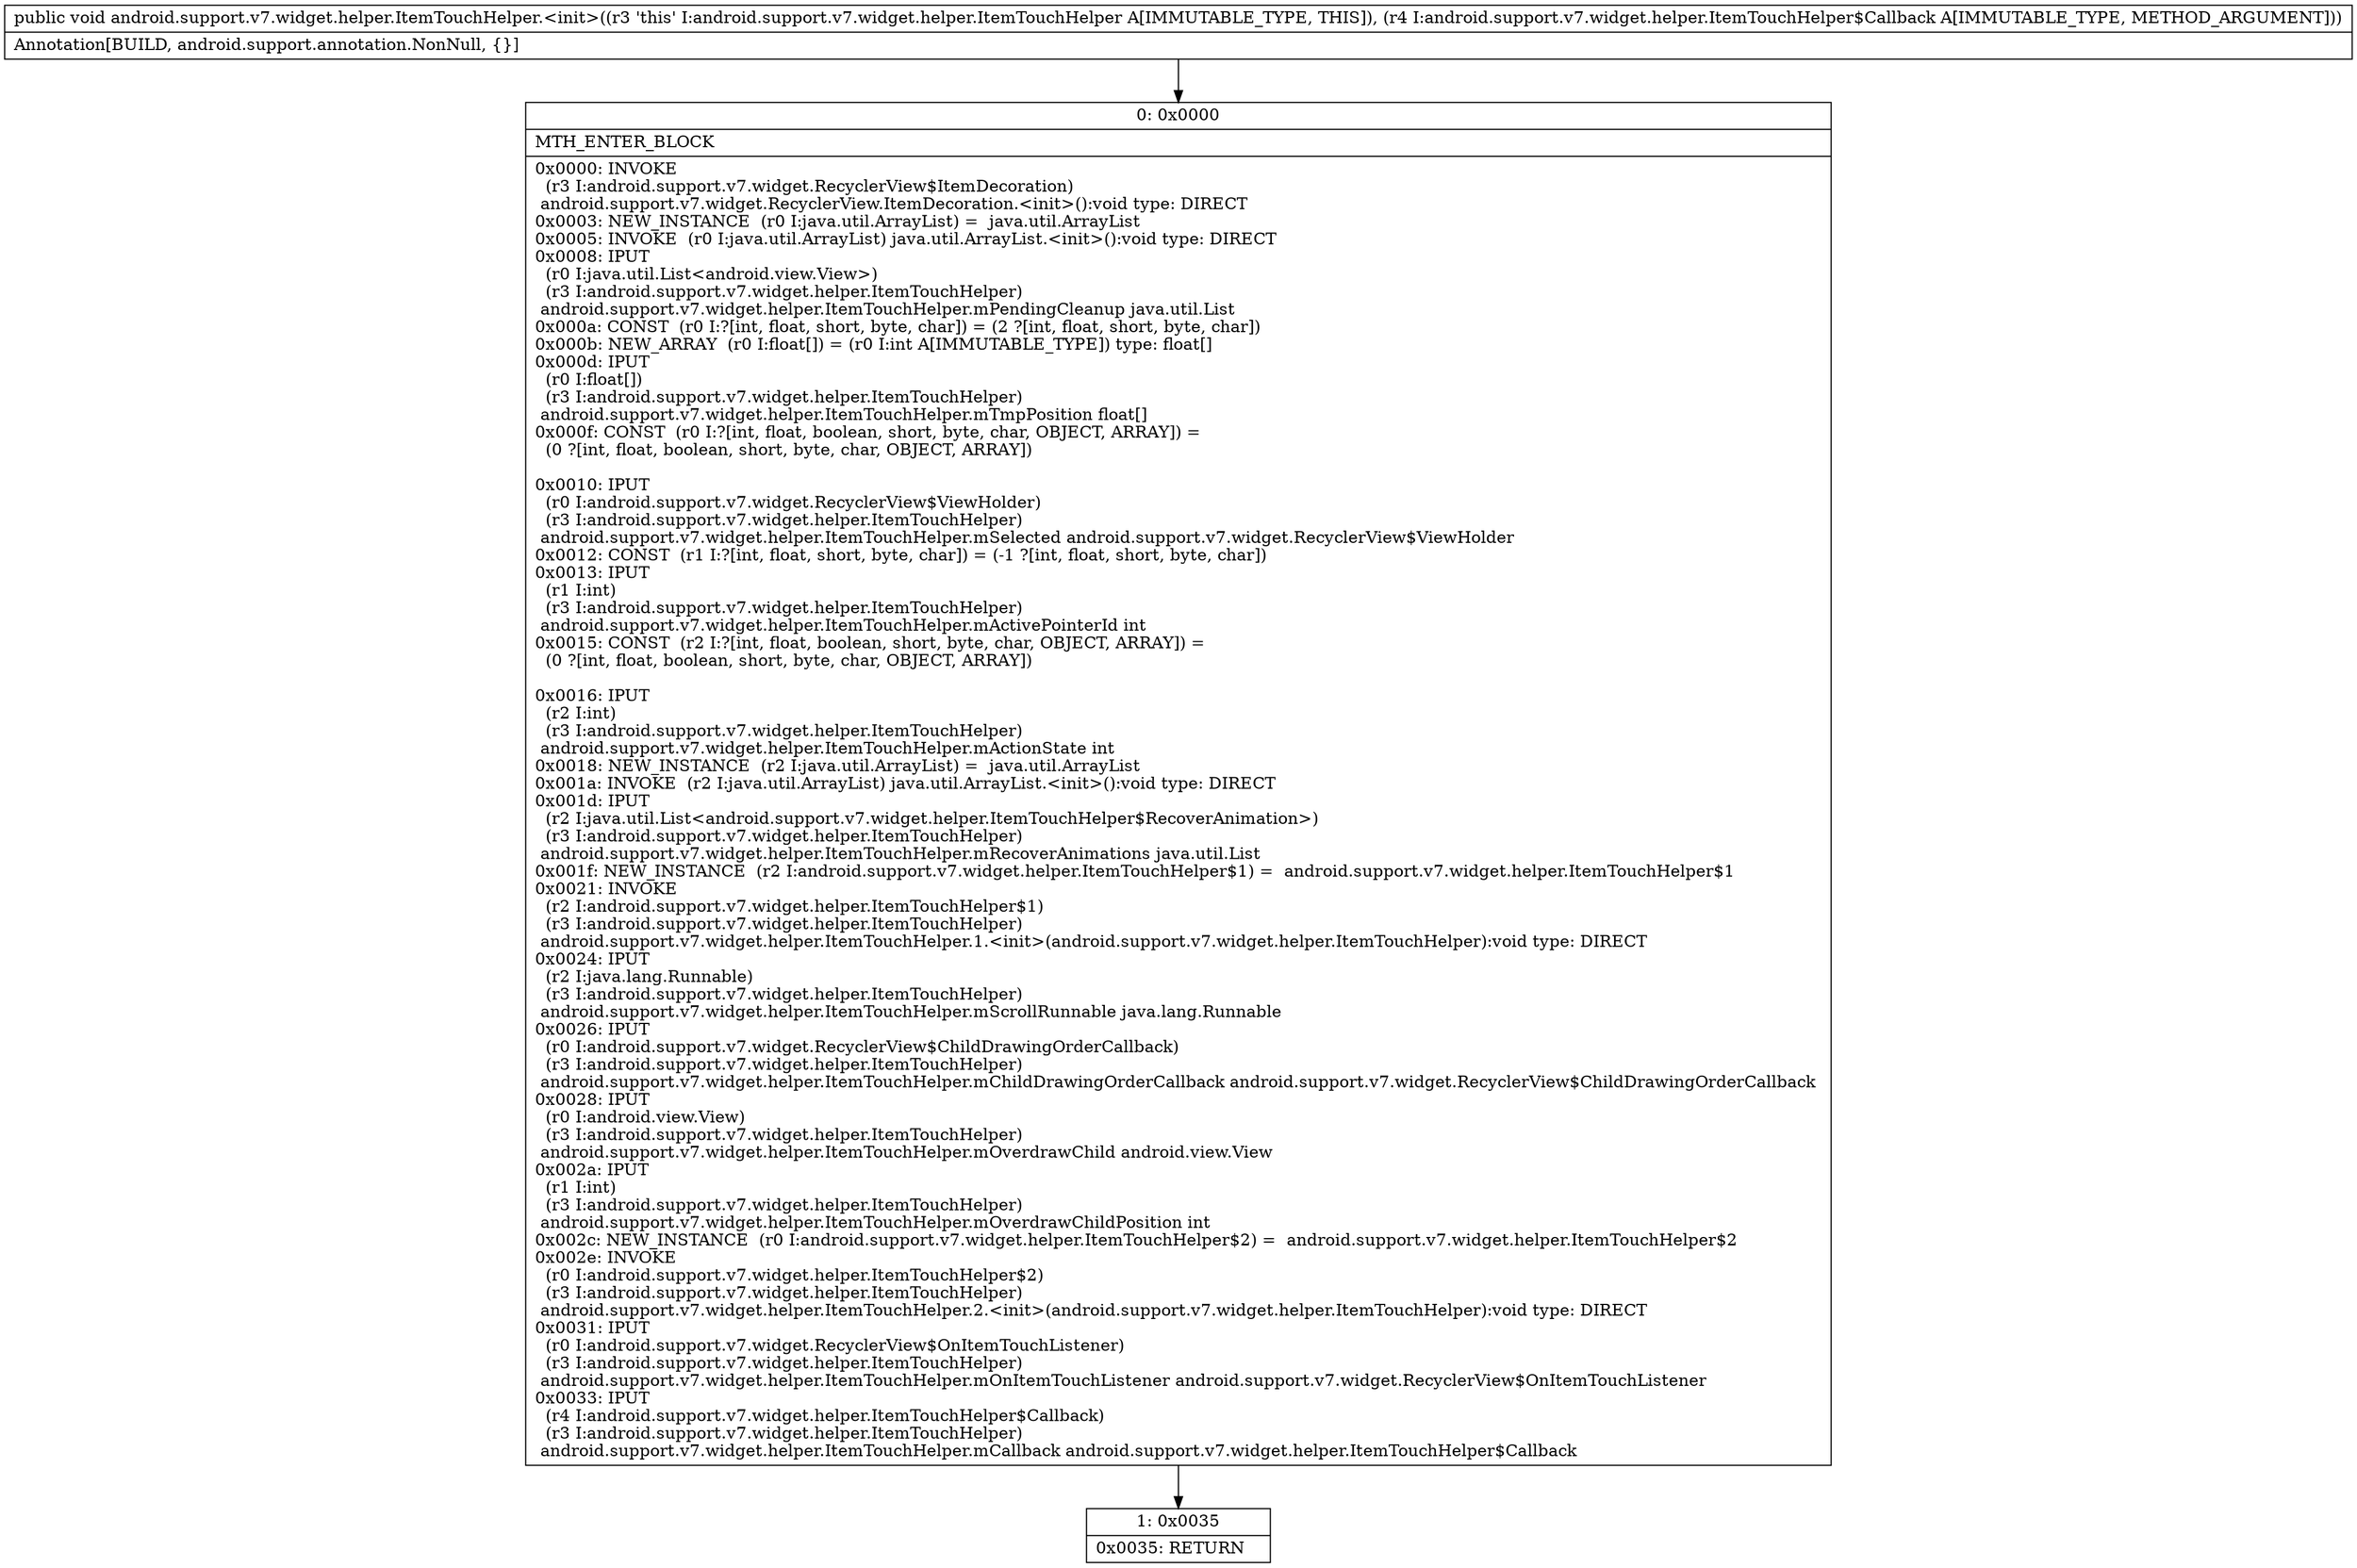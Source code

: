digraph "CFG forandroid.support.v7.widget.helper.ItemTouchHelper.\<init\>(Landroid\/support\/v7\/widget\/helper\/ItemTouchHelper$Callback;)V" {
Node_0 [shape=record,label="{0\:\ 0x0000|MTH_ENTER_BLOCK\l|0x0000: INVOKE  \l  (r3 I:android.support.v7.widget.RecyclerView$ItemDecoration)\l android.support.v7.widget.RecyclerView.ItemDecoration.\<init\>():void type: DIRECT \l0x0003: NEW_INSTANCE  (r0 I:java.util.ArrayList) =  java.util.ArrayList \l0x0005: INVOKE  (r0 I:java.util.ArrayList) java.util.ArrayList.\<init\>():void type: DIRECT \l0x0008: IPUT  \l  (r0 I:java.util.List\<android.view.View\>)\l  (r3 I:android.support.v7.widget.helper.ItemTouchHelper)\l android.support.v7.widget.helper.ItemTouchHelper.mPendingCleanup java.util.List \l0x000a: CONST  (r0 I:?[int, float, short, byte, char]) = (2 ?[int, float, short, byte, char]) \l0x000b: NEW_ARRAY  (r0 I:float[]) = (r0 I:int A[IMMUTABLE_TYPE]) type: float[] \l0x000d: IPUT  \l  (r0 I:float[])\l  (r3 I:android.support.v7.widget.helper.ItemTouchHelper)\l android.support.v7.widget.helper.ItemTouchHelper.mTmpPosition float[] \l0x000f: CONST  (r0 I:?[int, float, boolean, short, byte, char, OBJECT, ARRAY]) = \l  (0 ?[int, float, boolean, short, byte, char, OBJECT, ARRAY])\l \l0x0010: IPUT  \l  (r0 I:android.support.v7.widget.RecyclerView$ViewHolder)\l  (r3 I:android.support.v7.widget.helper.ItemTouchHelper)\l android.support.v7.widget.helper.ItemTouchHelper.mSelected android.support.v7.widget.RecyclerView$ViewHolder \l0x0012: CONST  (r1 I:?[int, float, short, byte, char]) = (\-1 ?[int, float, short, byte, char]) \l0x0013: IPUT  \l  (r1 I:int)\l  (r3 I:android.support.v7.widget.helper.ItemTouchHelper)\l android.support.v7.widget.helper.ItemTouchHelper.mActivePointerId int \l0x0015: CONST  (r2 I:?[int, float, boolean, short, byte, char, OBJECT, ARRAY]) = \l  (0 ?[int, float, boolean, short, byte, char, OBJECT, ARRAY])\l \l0x0016: IPUT  \l  (r2 I:int)\l  (r3 I:android.support.v7.widget.helper.ItemTouchHelper)\l android.support.v7.widget.helper.ItemTouchHelper.mActionState int \l0x0018: NEW_INSTANCE  (r2 I:java.util.ArrayList) =  java.util.ArrayList \l0x001a: INVOKE  (r2 I:java.util.ArrayList) java.util.ArrayList.\<init\>():void type: DIRECT \l0x001d: IPUT  \l  (r2 I:java.util.List\<android.support.v7.widget.helper.ItemTouchHelper$RecoverAnimation\>)\l  (r3 I:android.support.v7.widget.helper.ItemTouchHelper)\l android.support.v7.widget.helper.ItemTouchHelper.mRecoverAnimations java.util.List \l0x001f: NEW_INSTANCE  (r2 I:android.support.v7.widget.helper.ItemTouchHelper$1) =  android.support.v7.widget.helper.ItemTouchHelper$1 \l0x0021: INVOKE  \l  (r2 I:android.support.v7.widget.helper.ItemTouchHelper$1)\l  (r3 I:android.support.v7.widget.helper.ItemTouchHelper)\l android.support.v7.widget.helper.ItemTouchHelper.1.\<init\>(android.support.v7.widget.helper.ItemTouchHelper):void type: DIRECT \l0x0024: IPUT  \l  (r2 I:java.lang.Runnable)\l  (r3 I:android.support.v7.widget.helper.ItemTouchHelper)\l android.support.v7.widget.helper.ItemTouchHelper.mScrollRunnable java.lang.Runnable \l0x0026: IPUT  \l  (r0 I:android.support.v7.widget.RecyclerView$ChildDrawingOrderCallback)\l  (r3 I:android.support.v7.widget.helper.ItemTouchHelper)\l android.support.v7.widget.helper.ItemTouchHelper.mChildDrawingOrderCallback android.support.v7.widget.RecyclerView$ChildDrawingOrderCallback \l0x0028: IPUT  \l  (r0 I:android.view.View)\l  (r3 I:android.support.v7.widget.helper.ItemTouchHelper)\l android.support.v7.widget.helper.ItemTouchHelper.mOverdrawChild android.view.View \l0x002a: IPUT  \l  (r1 I:int)\l  (r3 I:android.support.v7.widget.helper.ItemTouchHelper)\l android.support.v7.widget.helper.ItemTouchHelper.mOverdrawChildPosition int \l0x002c: NEW_INSTANCE  (r0 I:android.support.v7.widget.helper.ItemTouchHelper$2) =  android.support.v7.widget.helper.ItemTouchHelper$2 \l0x002e: INVOKE  \l  (r0 I:android.support.v7.widget.helper.ItemTouchHelper$2)\l  (r3 I:android.support.v7.widget.helper.ItemTouchHelper)\l android.support.v7.widget.helper.ItemTouchHelper.2.\<init\>(android.support.v7.widget.helper.ItemTouchHelper):void type: DIRECT \l0x0031: IPUT  \l  (r0 I:android.support.v7.widget.RecyclerView$OnItemTouchListener)\l  (r3 I:android.support.v7.widget.helper.ItemTouchHelper)\l android.support.v7.widget.helper.ItemTouchHelper.mOnItemTouchListener android.support.v7.widget.RecyclerView$OnItemTouchListener \l0x0033: IPUT  \l  (r4 I:android.support.v7.widget.helper.ItemTouchHelper$Callback)\l  (r3 I:android.support.v7.widget.helper.ItemTouchHelper)\l android.support.v7.widget.helper.ItemTouchHelper.mCallback android.support.v7.widget.helper.ItemTouchHelper$Callback \l}"];
Node_1 [shape=record,label="{1\:\ 0x0035|0x0035: RETURN   \l}"];
MethodNode[shape=record,label="{public void android.support.v7.widget.helper.ItemTouchHelper.\<init\>((r3 'this' I:android.support.v7.widget.helper.ItemTouchHelper A[IMMUTABLE_TYPE, THIS]), (r4 I:android.support.v7.widget.helper.ItemTouchHelper$Callback A[IMMUTABLE_TYPE, METHOD_ARGUMENT]))  | Annotation[BUILD, android.support.annotation.NonNull, \{\}]\l}"];
MethodNode -> Node_0;
Node_0 -> Node_1;
}

